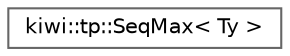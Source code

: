 digraph "Graphical Class Hierarchy"
{
 // LATEX_PDF_SIZE
  bgcolor="transparent";
  edge [fontname=Helvetica,fontsize=10,labelfontname=Helvetica,labelfontsize=10];
  node [fontname=Helvetica,fontsize=10,shape=box,height=0.2,width=0.4];
  rankdir="LR";
  Node0 [id="Node000000",label="kiwi::tp::SeqMax\< Ty \>",height=0.2,width=0.4,color="grey40", fillcolor="white", style="filled",URL="$structkiwi_1_1tp_1_1SeqMax.html",tooltip=" "];
}
